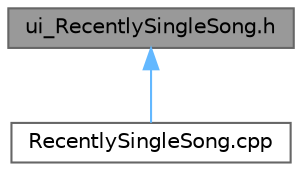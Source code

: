 digraph "ui_RecentlySingleSong.h"
{
 // LATEX_PDF_SIZE
  bgcolor="transparent";
  edge [fontname=Helvetica,fontsize=10,labelfontname=Helvetica,labelfontsize=10];
  node [fontname=Helvetica,fontsize=10,shape=box,height=0.2,width=0.4];
  Node1 [id="Node000001",label="ui_RecentlySingleSong.h",height=0.2,width=0.4,color="gray40", fillcolor="grey60", style="filled", fontcolor="black",tooltip=" "];
  Node1 -> Node2 [id="edge1_Node000001_Node000002",dir="back",color="steelblue1",style="solid",tooltip=" "];
  Node2 [id="Node000002",label="RecentlySingleSong.cpp",height=0.2,width=0.4,color="grey40", fillcolor="white", style="filled",URL="$_recently_single_song_8cpp.html",tooltip="实现 RecentlySingleSong 类，管理最近单曲界面"];
}
